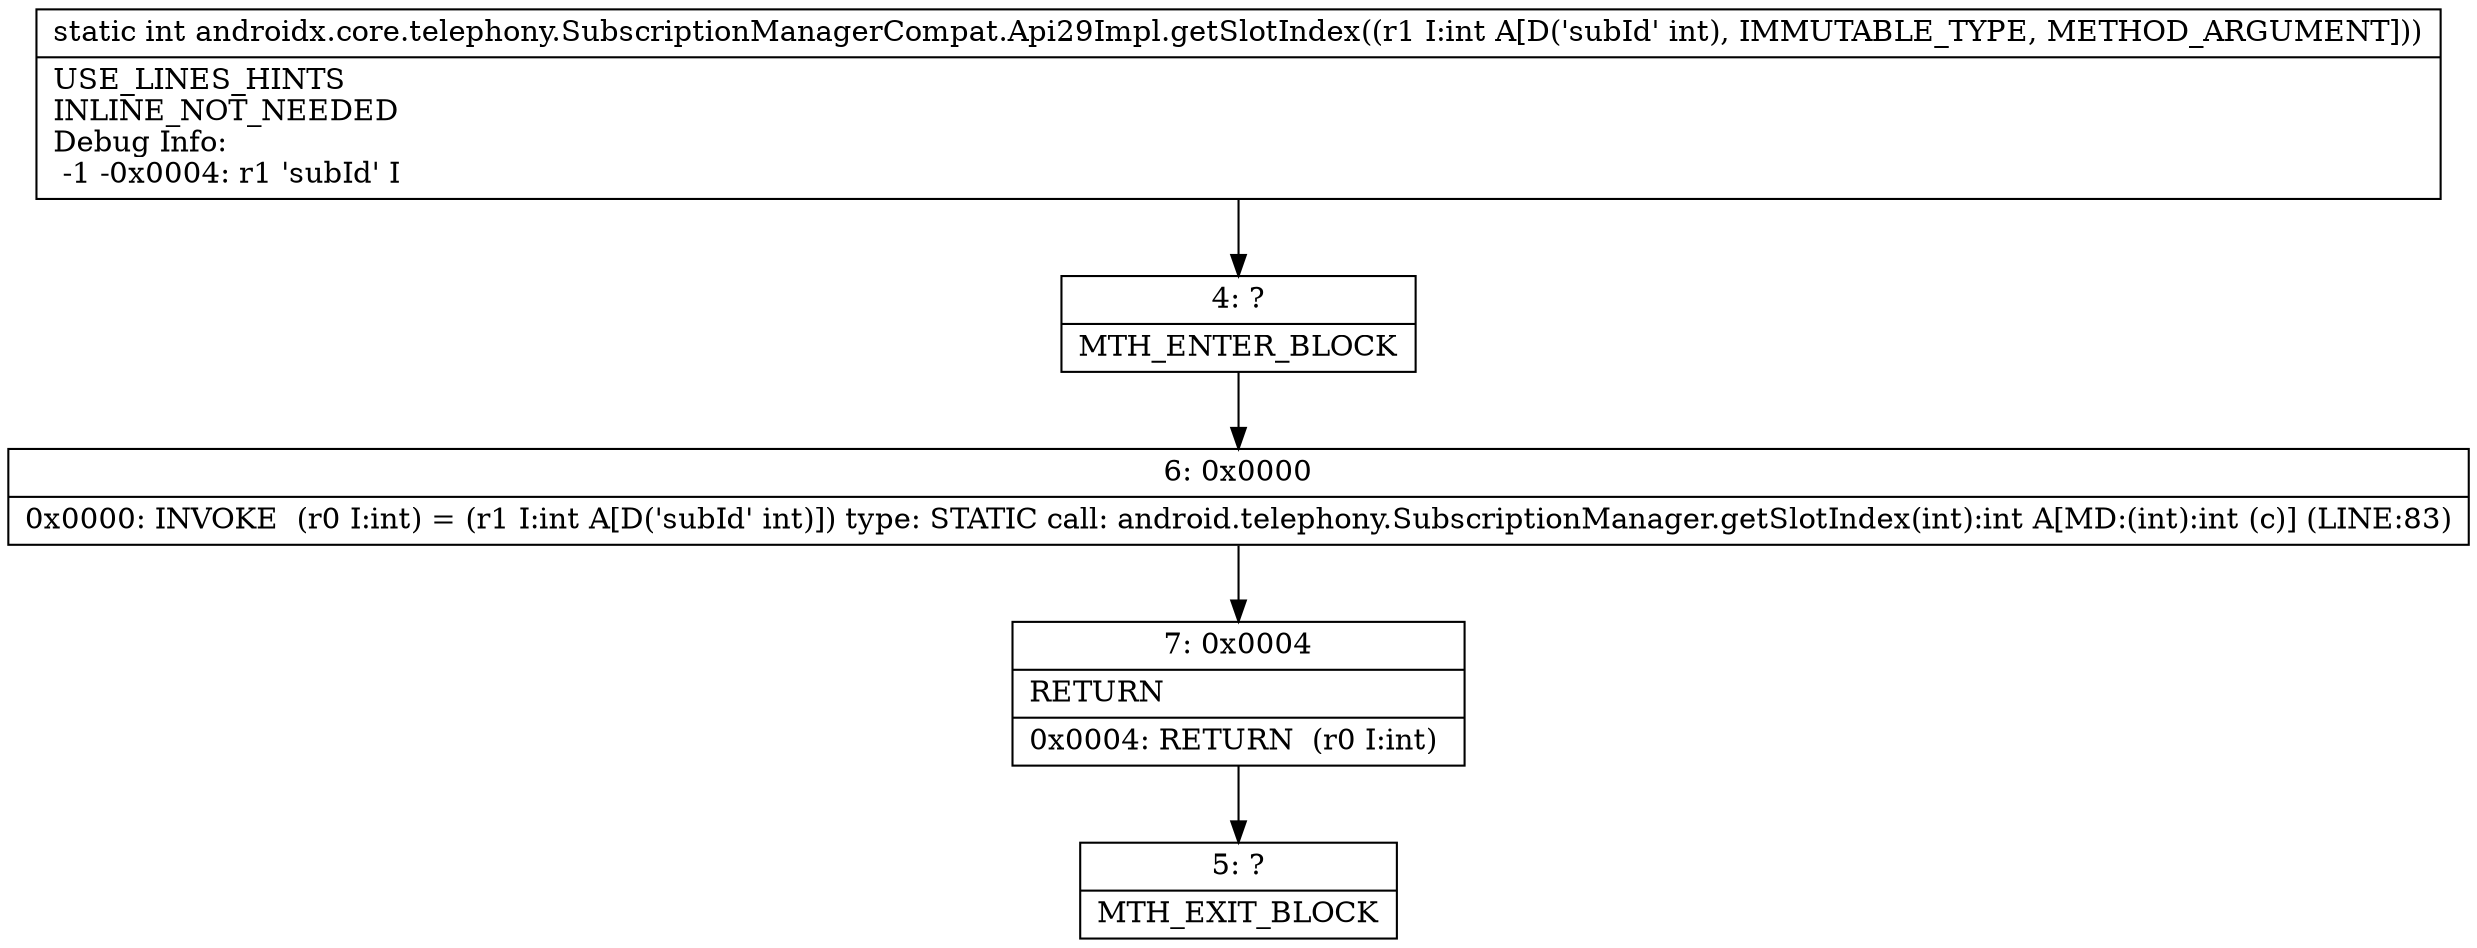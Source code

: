 digraph "CFG forandroidx.core.telephony.SubscriptionManagerCompat.Api29Impl.getSlotIndex(I)I" {
Node_4 [shape=record,label="{4\:\ ?|MTH_ENTER_BLOCK\l}"];
Node_6 [shape=record,label="{6\:\ 0x0000|0x0000: INVOKE  (r0 I:int) = (r1 I:int A[D('subId' int)]) type: STATIC call: android.telephony.SubscriptionManager.getSlotIndex(int):int A[MD:(int):int (c)] (LINE:83)\l}"];
Node_7 [shape=record,label="{7\:\ 0x0004|RETURN\l|0x0004: RETURN  (r0 I:int) \l}"];
Node_5 [shape=record,label="{5\:\ ?|MTH_EXIT_BLOCK\l}"];
MethodNode[shape=record,label="{static int androidx.core.telephony.SubscriptionManagerCompat.Api29Impl.getSlotIndex((r1 I:int A[D('subId' int), IMMUTABLE_TYPE, METHOD_ARGUMENT]))  | USE_LINES_HINTS\lINLINE_NOT_NEEDED\lDebug Info:\l  \-1 \-0x0004: r1 'subId' I\l}"];
MethodNode -> Node_4;Node_4 -> Node_6;
Node_6 -> Node_7;
Node_7 -> Node_5;
}

